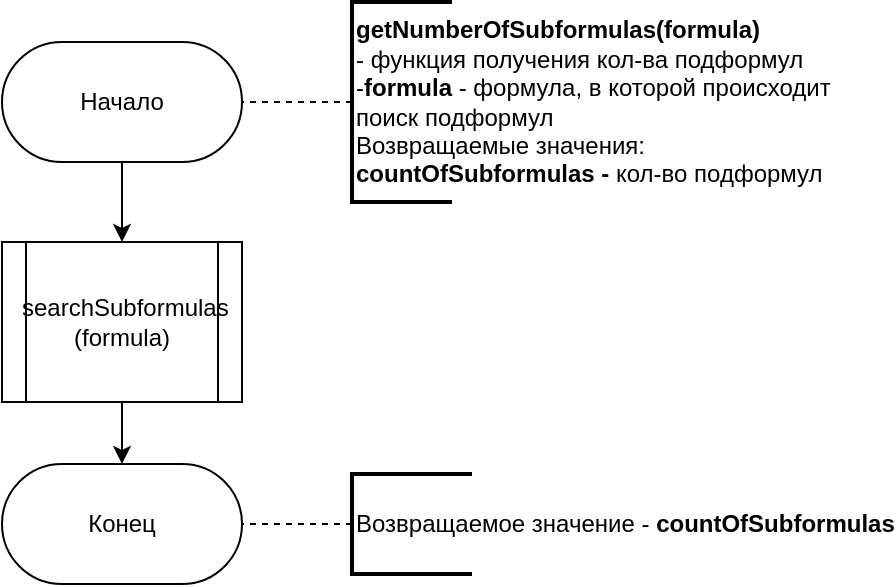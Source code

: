 <mxfile version="13.0.8" type="device"><diagram id="lY1E6hJqMKoJyT8YMkpp" name="Page-1"><mxGraphModel dx="1422" dy="762" grid="1" gridSize="10" guides="1" tooltips="1" connect="1" arrows="1" fold="1" page="1" pageScale="1" pageWidth="827" pageHeight="1169" math="0" shadow="0"><root><mxCell id="0"/><mxCell id="1" parent="0"/><mxCell id="BPy2gZeS3Z3Sr2U-tMuM-6" value="" style="edgeStyle=orthogonalEdgeStyle;rounded=0;orthogonalLoop=1;jettySize=auto;html=1;endArrow=classic;endFill=1;" parent="1" source="BPy2gZeS3Z3Sr2U-tMuM-1" target="BPy2gZeS3Z3Sr2U-tMuM-5" edge="1"><mxGeometry relative="1" as="geometry"/></mxCell><mxCell id="BPy2gZeS3Z3Sr2U-tMuM-1" value="Начало&lt;br&gt;" style="whiteSpace=wrap;html=1;rounded=1;arcSize=50;align=center;verticalAlign=middle;container=1;recursiveResize=0;strokeWidth=1;autosize=1;spacing=4;treeFolding=1;" parent="1" vertex="1"><mxGeometry x="125" y="40" width="120" height="60" as="geometry"/></mxCell><mxCell id="BPy2gZeS3Z3Sr2U-tMuM-3" value="" style="edgeStyle=orthogonalEdgeStyle;rounded=0;orthogonalLoop=1;jettySize=auto;html=1;dashed=1;endArrow=none;endFill=0;" parent="1" source="BPy2gZeS3Z3Sr2U-tMuM-2" target="BPy2gZeS3Z3Sr2U-tMuM-1" edge="1"><mxGeometry relative="1" as="geometry"/></mxCell><mxCell id="BPy2gZeS3Z3Sr2U-tMuM-2" value="&lt;div style=&quot;text-align: left&quot;&gt;&lt;b&gt;getNumberOfSubformulas&lt;/b&gt;&lt;b&gt;(formula)&amp;nbsp;&lt;/b&gt;&lt;/div&gt;&lt;div style=&quot;text-align: left&quot;&gt;- функция получения кол-ва подформул&lt;/div&gt;&lt;div style=&quot;text-align: left&quot;&gt;-&lt;b&gt;formula&lt;/b&gt;&amp;nbsp;- формула, в которой происходит&lt;/div&gt;&lt;div style=&quot;text-align: left&quot;&gt;поиск подформул&lt;/div&gt;&lt;div style=&quot;text-align: left&quot;&gt;Возвращаемые значения:&lt;/div&gt;&lt;div style=&quot;text-align: left&quot;&gt;&lt;b&gt;countOfSubformulas - &lt;/b&gt;кол-во подформул&lt;/div&gt;" style="strokeWidth=2;html=1;shape=mxgraph.flowchart.annotation_1;align=left;pointerEvents=1" parent="1" vertex="1"><mxGeometry x="300" y="20" width="50" height="100" as="geometry"/></mxCell><mxCell id="BPy2gZeS3Z3Sr2U-tMuM-8" value="" style="edgeStyle=orthogonalEdgeStyle;rounded=0;orthogonalLoop=1;jettySize=auto;html=1;startArrow=none;startFill=0;endArrow=classic;endFill=1;" parent="1" source="BPy2gZeS3Z3Sr2U-tMuM-5" target="BPy2gZeS3Z3Sr2U-tMuM-7" edge="1"><mxGeometry relative="1" as="geometry"/></mxCell><mxCell id="BPy2gZeS3Z3Sr2U-tMuM-5" value="&amp;nbsp;searchSubformulas&lt;br&gt;(formula)&lt;br&gt;" style="shape=process;whiteSpace=wrap;html=1;backgroundOutline=1;" parent="1" vertex="1"><mxGeometry x="125" y="140" width="120" height="80" as="geometry"/></mxCell><mxCell id="BPy2gZeS3Z3Sr2U-tMuM-7" value="Конец&lt;br&gt;" style="whiteSpace=wrap;html=1;rounded=1;arcSize=50;align=center;verticalAlign=middle;container=1;recursiveResize=0;strokeWidth=1;autosize=1;spacing=4;treeFolding=1;" parent="1" vertex="1"><mxGeometry x="125" y="251" width="120" height="60" as="geometry"/></mxCell><mxCell id="BPy2gZeS3Z3Sr2U-tMuM-11" value="" style="edgeStyle=orthogonalEdgeStyle;rounded=0;orthogonalLoop=1;jettySize=auto;html=1;startArrow=none;startFill=0;endArrow=none;endFill=0;dashed=1;" parent="1" source="BPy2gZeS3Z3Sr2U-tMuM-10" target="BPy2gZeS3Z3Sr2U-tMuM-7" edge="1"><mxGeometry relative="1" as="geometry"/></mxCell><mxCell id="BPy2gZeS3Z3Sr2U-tMuM-10" value="Возвращаемое значение -&amp;nbsp;&lt;b&gt;countOfSubformulas&lt;/b&gt;&lt;br&gt;" style="strokeWidth=2;html=1;shape=mxgraph.flowchart.annotation_1;align=left;pointerEvents=1" parent="1" vertex="1"><mxGeometry x="300" y="256" width="60" height="50" as="geometry"/></mxCell></root></mxGraphModel></diagram></mxfile>